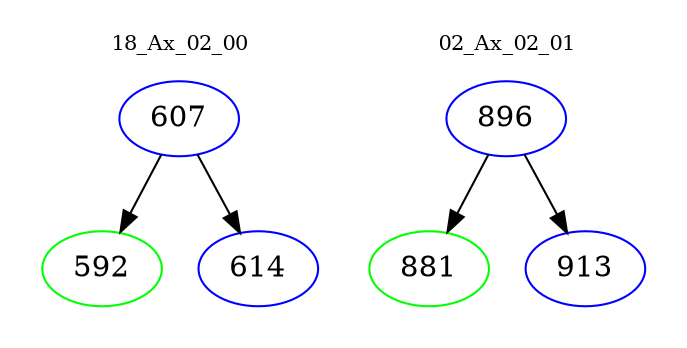 digraph{
subgraph cluster_0 {
color = white
label = "18_Ax_02_00";
fontsize=10;
T0_607 [label="607", color="blue"]
T0_607 -> T0_592 [color="black"]
T0_592 [label="592", color="green"]
T0_607 -> T0_614 [color="black"]
T0_614 [label="614", color="blue"]
}
subgraph cluster_1 {
color = white
label = "02_Ax_02_01";
fontsize=10;
T1_896 [label="896", color="blue"]
T1_896 -> T1_881 [color="black"]
T1_881 [label="881", color="green"]
T1_896 -> T1_913 [color="black"]
T1_913 [label="913", color="blue"]
}
}
